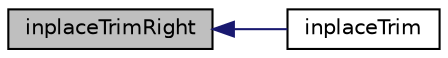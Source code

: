 digraph "inplaceTrimRight"
{
  bgcolor="transparent";
  edge [fontname="Helvetica",fontsize="10",labelfontname="Helvetica",labelfontsize="10"];
  node [fontname="Helvetica",fontsize="10",shape=record];
  rankdir="LR";
  Node1 [label="inplaceTrimRight",height=0.2,width=0.4,color="black", fillcolor="grey75", style="filled", fontcolor="black"];
  Node1 -> Node2 [dir="back",color="midnightblue",fontsize="10",style="solid",fontname="Helvetica"];
  Node2 [label="inplaceTrim",height=0.2,width=0.4,color="black",URL="$a10999.html#ab89a275406e23092bf82fb70337fbc43",tooltip="Trim leading and trailing whitespace inplace. "];
}
